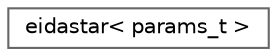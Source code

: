 digraph "Graphical Class Hierarchy"
{
 // LATEX_PDF_SIZE
  bgcolor="transparent";
  edge [fontname=Helvetica,fontsize=10,labelfontname=Helvetica,labelfontsize=10];
  node [fontname=Helvetica,fontsize=10,shape=box,height=0.2,width=0.4];
  rankdir="LR";
  Node0 [id="Node000000",label="eidastar\< params_t \>",height=0.2,width=0.4,color="grey40", fillcolor="white", style="filled",URL="$d5/dfb/structchdr_1_1solvers_1_1eidastar.html",tooltip="Enhanced Iterative-deepening A* search algorithm."];
}

